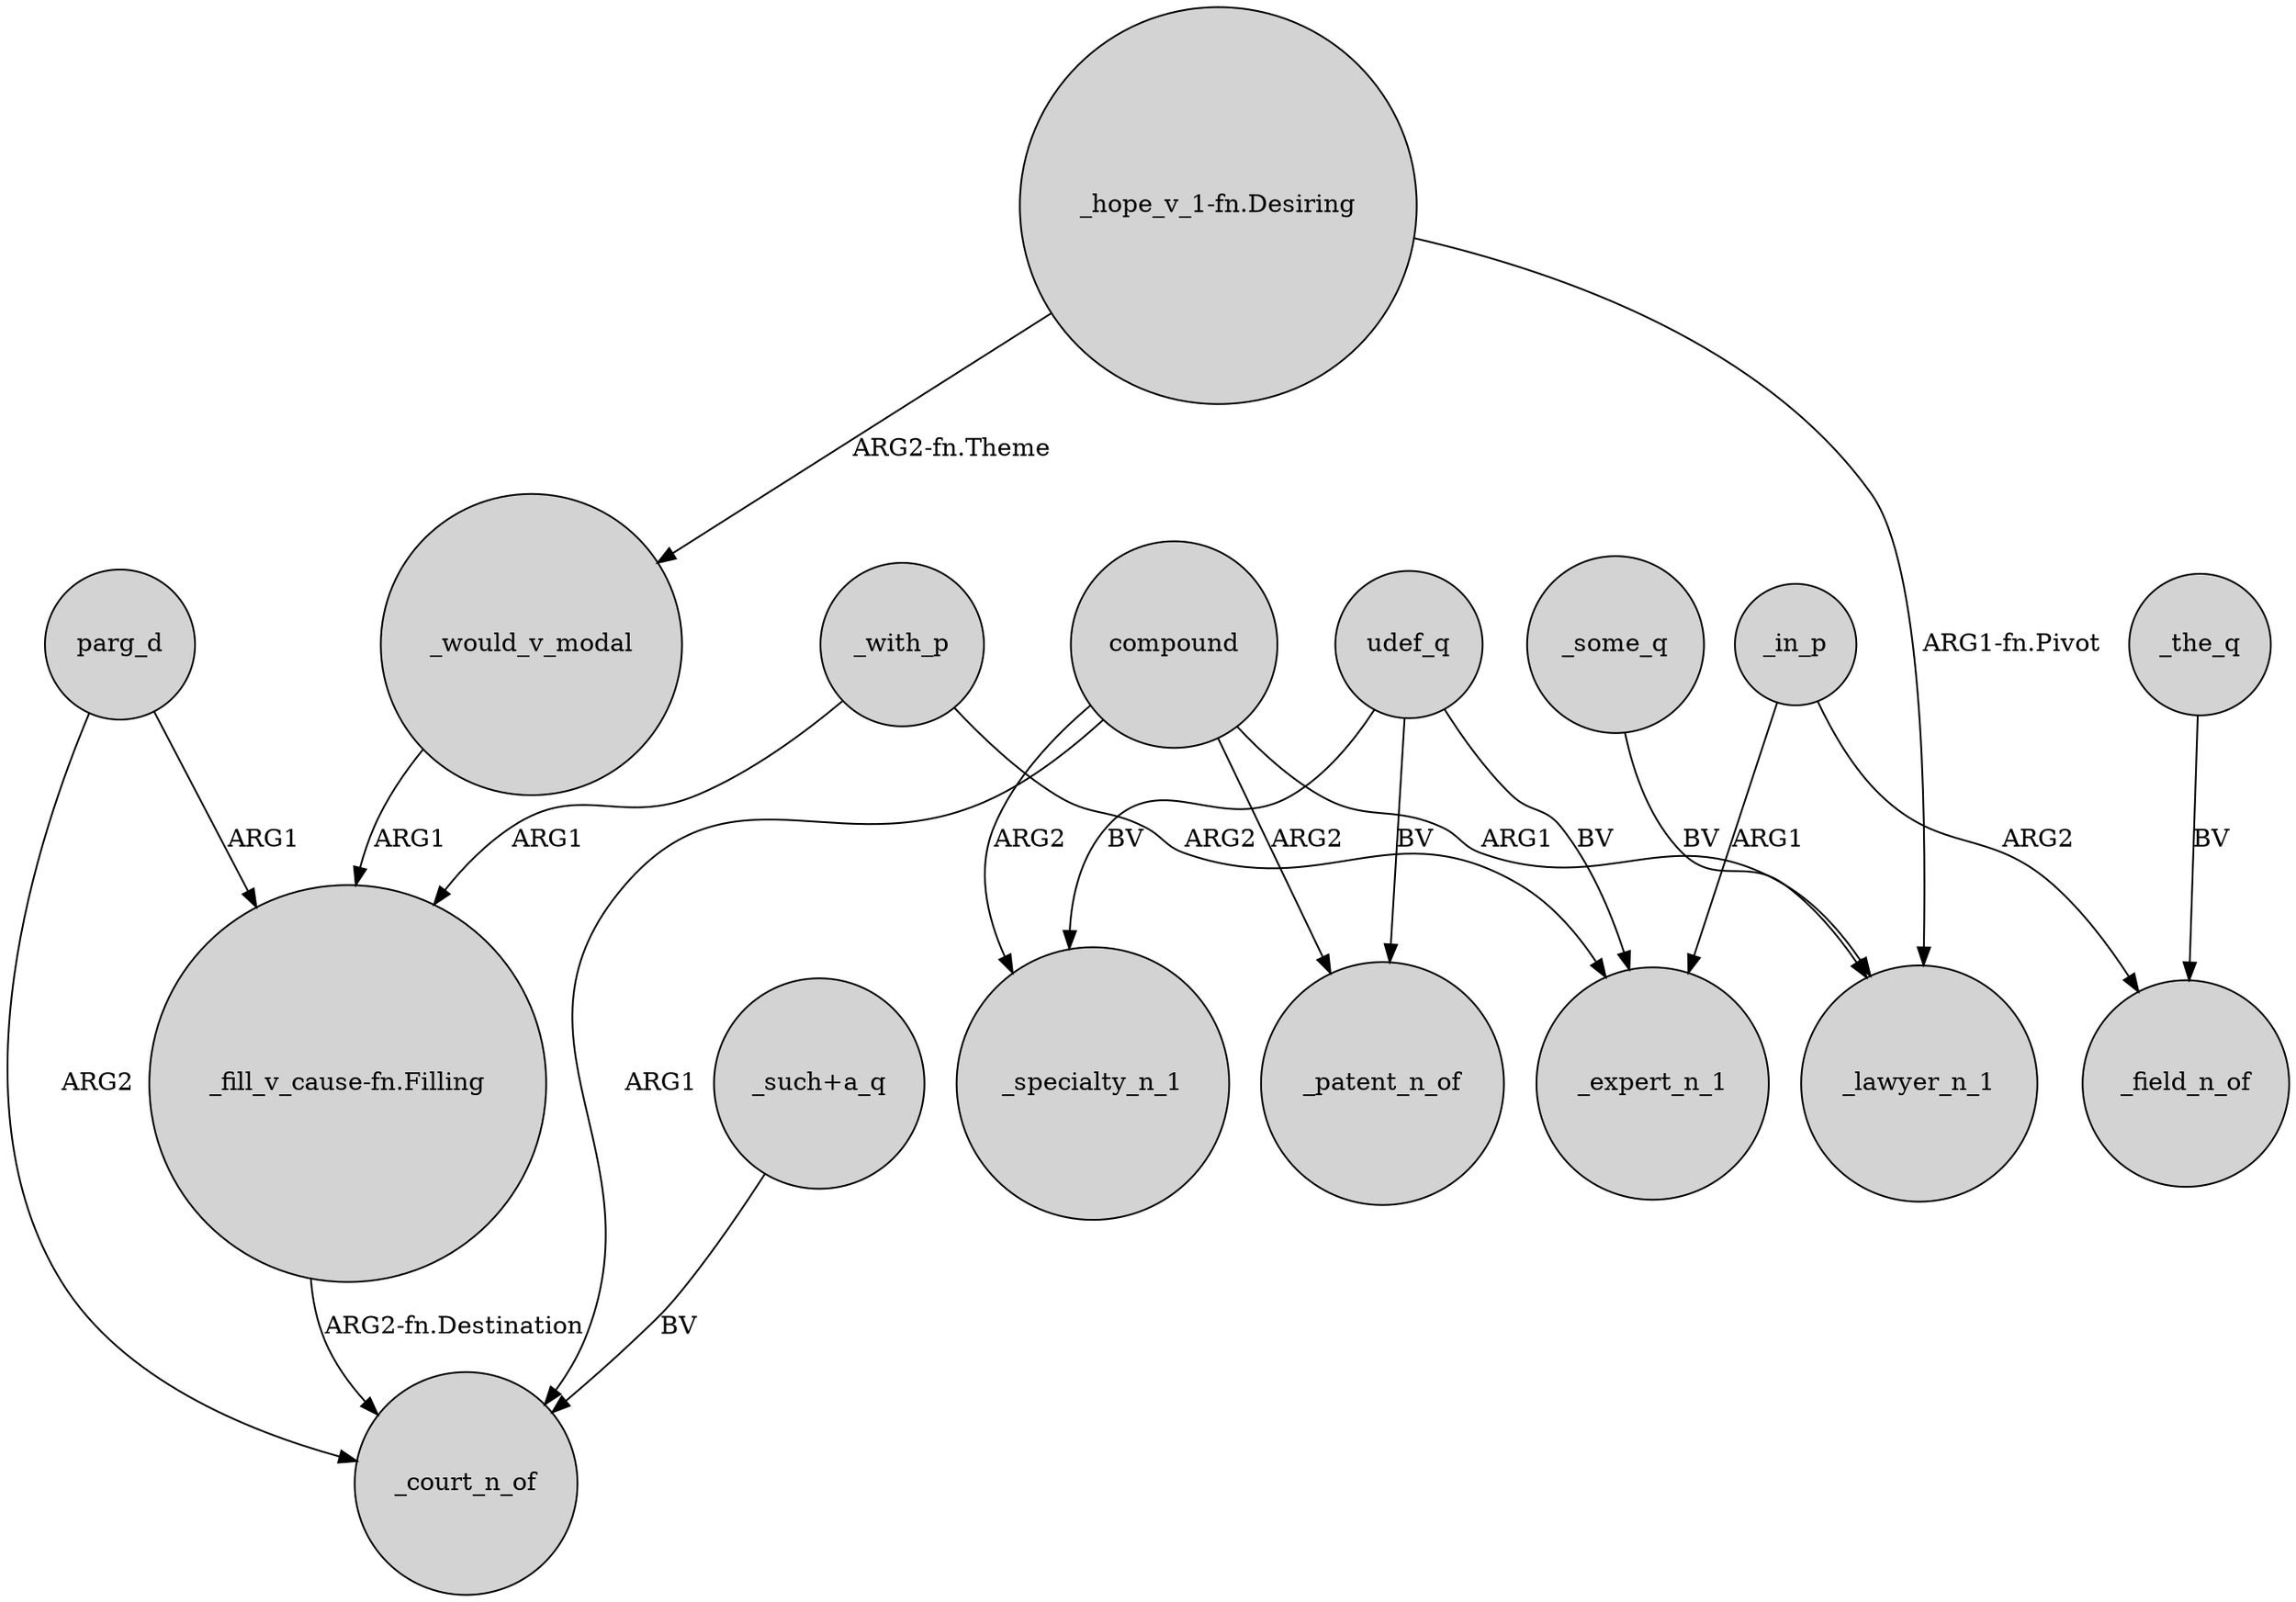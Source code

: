 digraph {
	node [shape=circle style=filled]
	parg_d -> _court_n_of [label=ARG2]
	udef_q -> _specialty_n_1 [label=BV]
	compound -> _lawyer_n_1 [label=ARG1]
	"_fill_v_cause-fn.Filling" -> _court_n_of [label="ARG2-fn.Destination"]
	"_such+a_q" -> _court_n_of [label=BV]
	_some_q -> _lawyer_n_1 [label=BV]
	"_hope_v_1-fn.Desiring" -> _lawyer_n_1 [label="ARG1-fn.Pivot"]
	_with_p -> _expert_n_1 [label=ARG2]
	parg_d -> "_fill_v_cause-fn.Filling" [label=ARG1]
	_would_v_modal -> "_fill_v_cause-fn.Filling" [label=ARG1]
	_in_p -> _expert_n_1 [label=ARG1]
	compound -> _patent_n_of [label=ARG2]
	udef_q -> _patent_n_of [label=BV]
	_the_q -> _field_n_of [label=BV]
	udef_q -> _expert_n_1 [label=BV]
	_with_p -> "_fill_v_cause-fn.Filling" [label=ARG1]
	compound -> _specialty_n_1 [label=ARG2]
	"_hope_v_1-fn.Desiring" -> _would_v_modal [label="ARG2-fn.Theme"]
	compound -> _court_n_of [label=ARG1]
	_in_p -> _field_n_of [label=ARG2]
}
